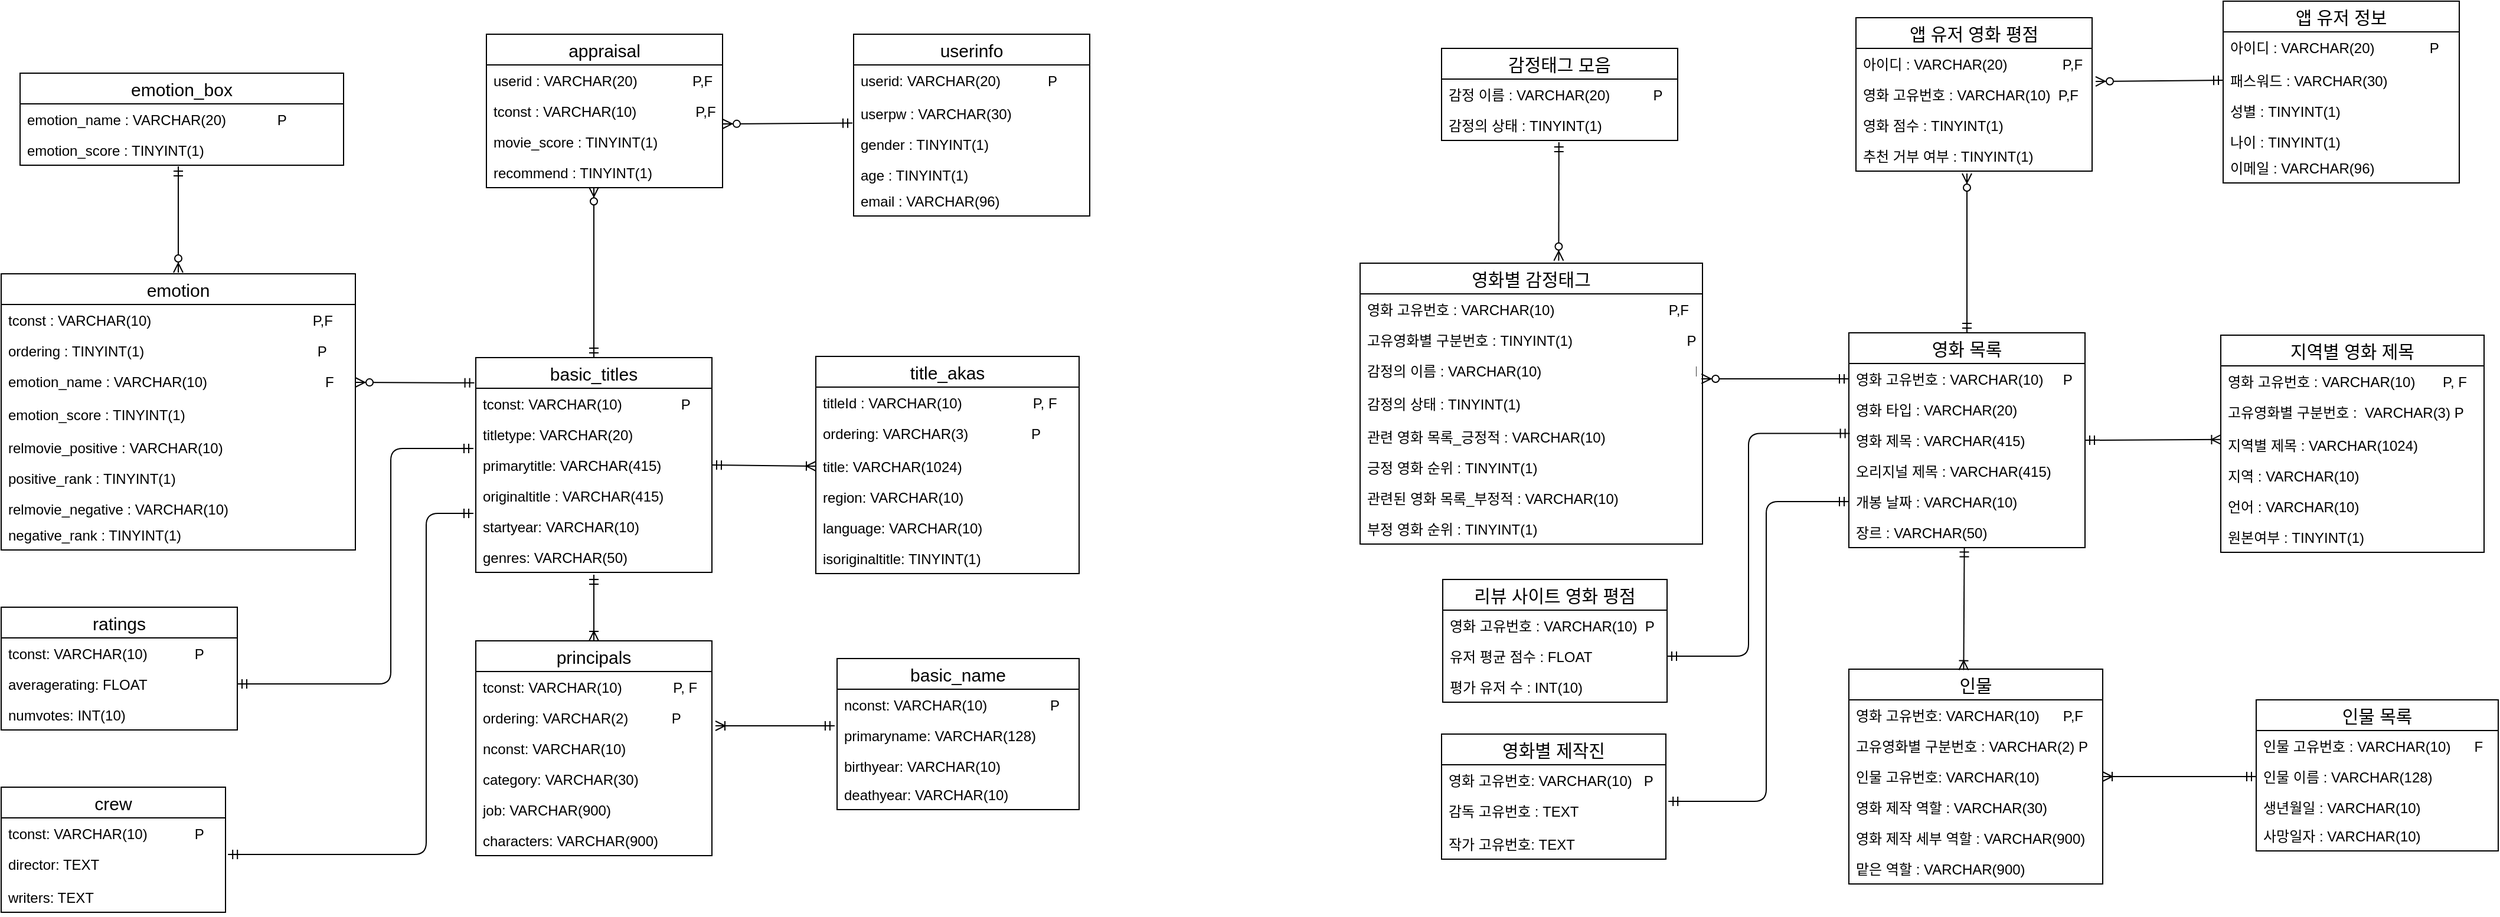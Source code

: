 <mxfile pages="1" version="11.2.8" type="device"><diagram id="sOajWOalofP42Rp4OUkH" name="페이지-1"><mxGraphModel dx="4347" dy="3090" grid="1" gridSize="10" guides="1" tooltips="1" connect="1" arrows="1" fold="1" page="1" pageScale="1" pageWidth="827" pageHeight="1169" background="#FFFFFF" math="0" shadow="0"><root><mxCell id="0"/><mxCell id="1" parent="0"/><mxCell id="unafN3oEs9riBc13xhDx-1" value="principals" style="swimlane;fontStyle=0;childLayout=stackLayout;horizontal=1;startSize=26;fillColor=none;horizontalStack=0;resizeParent=1;resizeParentMax=0;resizeLast=0;collapsible=1;marginBottom=0;fontSize=15;" parent="1" vertex="1"><mxGeometry x="-1328" y="-874" width="200" height="182" as="geometry"><mxRectangle x="-1328" y="-826" width="100" height="26" as="alternateBounds"/></mxGeometry></mxCell><mxCell id="unafN3oEs9riBc13xhDx-2" value="tconst: VARCHAR(10)             P, F&#10;" style="text;strokeColor=none;fillColor=none;align=left;verticalAlign=top;spacingLeft=4;spacingRight=4;overflow=hidden;rotatable=0;points=[[0,0.5],[1,0.5]];portConstraint=eastwest;" parent="unafN3oEs9riBc13xhDx-1" vertex="1"><mxGeometry y="26" width="200" height="26" as="geometry"/></mxCell><mxCell id="unafN3oEs9riBc13xhDx-65" value="ordering: VARCHAR(2)           P" style="text;strokeColor=none;fillColor=none;align=left;verticalAlign=top;spacingLeft=4;spacingRight=4;overflow=hidden;rotatable=0;points=[[0,0.5],[1,0.5]];portConstraint=eastwest;" parent="unafN3oEs9riBc13xhDx-1" vertex="1"><mxGeometry y="52" width="200" height="26" as="geometry"/></mxCell><mxCell id="unafN3oEs9riBc13xhDx-5" value="nconst: VARCHAR(10)           " style="text;strokeColor=none;fillColor=none;align=left;verticalAlign=top;spacingLeft=4;spacingRight=4;overflow=hidden;rotatable=0;points=[[0,0.5],[1,0.5]];portConstraint=eastwest;" parent="unafN3oEs9riBc13xhDx-1" vertex="1"><mxGeometry y="78" width="200" height="26" as="geometry"/></mxCell><mxCell id="LDyvSLcfqsrgPb8HqYmG-8" value="category: VARCHAR(30)" style="text;strokeColor=none;fillColor=none;align=left;verticalAlign=top;spacingLeft=4;spacingRight=4;overflow=hidden;rotatable=0;points=[[0,0.5],[1,0.5]];portConstraint=eastwest;" parent="unafN3oEs9riBc13xhDx-1" vertex="1"><mxGeometry y="104" width="200" height="26" as="geometry"/></mxCell><mxCell id="unafN3oEs9riBc13xhDx-12" value="job: VARCHAR(900)" style="text;strokeColor=none;fillColor=none;align=left;verticalAlign=top;spacingLeft=4;spacingRight=4;overflow=hidden;rotatable=0;points=[[0,0.5],[1,0.5]];portConstraint=eastwest;" parent="unafN3oEs9riBc13xhDx-1" vertex="1"><mxGeometry y="130" width="200" height="26" as="geometry"/></mxCell><mxCell id="unafN3oEs9riBc13xhDx-11" value="characters: VARCHAR(900)" style="text;strokeColor=none;fillColor=none;align=left;verticalAlign=top;spacingLeft=4;spacingRight=4;overflow=hidden;rotatable=0;points=[[0,0.5],[1,0.5]];portConstraint=eastwest;" parent="unafN3oEs9riBc13xhDx-1" vertex="1"><mxGeometry y="156" width="200" height="26" as="geometry"/></mxCell><mxCell id="unafN3oEs9riBc13xhDx-14" value="basic_titles" style="swimlane;fontStyle=0;childLayout=stackLayout;horizontal=1;startSize=26;fillColor=none;horizontalStack=0;resizeParent=1;resizeParentMax=0;resizeLast=0;collapsible=1;marginBottom=0;fontSize=15;" parent="1" vertex="1"><mxGeometry x="-1328" y="-1114" width="200" height="182" as="geometry"/></mxCell><mxCell id="unafN3oEs9riBc13xhDx-15" value="tconst: VARCHAR(10)               P" style="text;strokeColor=none;fillColor=none;align=left;verticalAlign=top;spacingLeft=4;spacingRight=4;overflow=hidden;rotatable=0;points=[[0,0.5],[1,0.5]];portConstraint=eastwest;" parent="unafN3oEs9riBc13xhDx-14" vertex="1"><mxGeometry y="26" width="200" height="26" as="geometry"/></mxCell><mxCell id="unafN3oEs9riBc13xhDx-16" value="titletype: VARCHAR(20)" style="text;strokeColor=none;fillColor=none;align=left;verticalAlign=top;spacingLeft=4;spacingRight=4;overflow=hidden;rotatable=0;points=[[0,0.5],[1,0.5]];portConstraint=eastwest;" parent="unafN3oEs9riBc13xhDx-14" vertex="1"><mxGeometry y="52" width="200" height="26" as="geometry"/></mxCell><mxCell id="unafN3oEs9riBc13xhDx-17" value="primarytitle: VARCHAR(415)&#10;" style="text;strokeColor=none;fillColor=none;align=left;verticalAlign=top;spacingLeft=4;spacingRight=4;overflow=hidden;rotatable=0;points=[[0,0.5],[1,0.5]];portConstraint=eastwest;" parent="unafN3oEs9riBc13xhDx-14" vertex="1"><mxGeometry y="78" width="200" height="26" as="geometry"/></mxCell><mxCell id="unafN3oEs9riBc13xhDx-18" value="originaltitle : VARCHAR(415)" style="text;strokeColor=none;fillColor=none;align=left;verticalAlign=top;spacingLeft=4;spacingRight=4;overflow=hidden;rotatable=0;points=[[0,0.5],[1,0.5]];portConstraint=eastwest;" parent="unafN3oEs9riBc13xhDx-14" vertex="1"><mxGeometry y="104" width="200" height="26" as="geometry"/></mxCell><mxCell id="R6sBIjJAqHgI2hsBgSnD-3" value="startyear: VARCHAR(10)" style="text;strokeColor=none;fillColor=none;align=left;verticalAlign=top;spacingLeft=4;spacingRight=4;overflow=hidden;rotatable=0;points=[[0,0.5],[1,0.5]];portConstraint=eastwest;" parent="unafN3oEs9riBc13xhDx-14" vertex="1"><mxGeometry y="130" width="200" height="26" as="geometry"/></mxCell><mxCell id="R6sBIjJAqHgI2hsBgSnD-2" value="genres: VARCHAR(50)" style="text;strokeColor=none;fillColor=none;align=left;verticalAlign=top;spacingLeft=4;spacingRight=4;overflow=hidden;rotatable=0;points=[[0,0.5],[1,0.5]];portConstraint=eastwest;" parent="unafN3oEs9riBc13xhDx-14" vertex="1"><mxGeometry y="156" width="200" height="26" as="geometry"/></mxCell><mxCell id="unafN3oEs9riBc13xhDx-21" value="basic_name" style="swimlane;fontStyle=0;childLayout=stackLayout;horizontal=1;startSize=26;fillColor=none;horizontalStack=0;resizeParent=1;resizeParentMax=0;resizeLast=0;collapsible=1;marginBottom=0;fontSize=15;" parent="1" vertex="1"><mxGeometry x="-1022" y="-859" width="205" height="128" as="geometry"/></mxCell><mxCell id="unafN3oEs9riBc13xhDx-22" value="nconst: VARCHAR(10)                P" style="text;strokeColor=none;fillColor=none;align=left;verticalAlign=top;spacingLeft=4;spacingRight=4;overflow=hidden;rotatable=0;points=[[0,0.5],[1,0.5]];portConstraint=eastwest;" parent="unafN3oEs9riBc13xhDx-21" vertex="1"><mxGeometry y="26" width="205" height="26" as="geometry"/></mxCell><mxCell id="unafN3oEs9riBc13xhDx-23" value="primaryname: VARCHAR(128)" style="text;strokeColor=none;fillColor=none;align=left;verticalAlign=top;spacingLeft=4;spacingRight=4;overflow=hidden;rotatable=0;points=[[0,0.5],[1,0.5]];portConstraint=eastwest;" parent="unafN3oEs9riBc13xhDx-21" vertex="1"><mxGeometry y="52" width="205" height="26" as="geometry"/></mxCell><mxCell id="unafN3oEs9riBc13xhDx-24" value="birthyear: VARCHAR(10)" style="text;strokeColor=none;fillColor=none;align=left;verticalAlign=top;spacingLeft=4;spacingRight=4;overflow=hidden;rotatable=0;points=[[0,0.5],[1,0.5]];portConstraint=eastwest;" parent="unafN3oEs9riBc13xhDx-21" vertex="1"><mxGeometry y="78" width="205" height="24" as="geometry"/></mxCell><mxCell id="unafN3oEs9riBc13xhDx-25" value="deathyear: VARCHAR(10)" style="text;strokeColor=none;fillColor=none;align=left;verticalAlign=top;spacingLeft=4;spacingRight=4;overflow=hidden;rotatable=0;points=[[0,0.5],[1,0.5]];portConstraint=eastwest;" parent="unafN3oEs9riBc13xhDx-21" vertex="1"><mxGeometry y="102" width="205" height="26" as="geometry"/></mxCell><mxCell id="unafN3oEs9riBc13xhDx-26" value="crew" style="swimlane;fontStyle=0;childLayout=stackLayout;horizontal=1;startSize=26;fillColor=none;horizontalStack=0;resizeParent=1;resizeParentMax=0;resizeLast=0;collapsible=1;marginBottom=0;fontSize=15;" parent="1" vertex="1"><mxGeometry x="-1730" y="-750" width="190" height="106" as="geometry"/></mxCell><mxCell id="unafN3oEs9riBc13xhDx-27" value="tconst: VARCHAR(10)            P" style="text;strokeColor=none;fillColor=none;align=left;verticalAlign=top;spacingLeft=4;spacingRight=4;overflow=hidden;rotatable=0;points=[[0,0.5],[1,0.5]];portConstraint=eastwest;" parent="unafN3oEs9riBc13xhDx-26" vertex="1"><mxGeometry y="26" width="190" height="26" as="geometry"/></mxCell><mxCell id="unafN3oEs9riBc13xhDx-28" value="director: TEXT" style="text;strokeColor=none;fillColor=none;align=left;verticalAlign=top;spacingLeft=4;spacingRight=4;overflow=hidden;rotatable=0;points=[[0,0.5],[1,0.5]];portConstraint=eastwest;" parent="unafN3oEs9riBc13xhDx-26" vertex="1"><mxGeometry y="52" width="190" height="28" as="geometry"/></mxCell><mxCell id="unafN3oEs9riBc13xhDx-29" value="writers: TEXT" style="text;strokeColor=none;fillColor=none;align=left;verticalAlign=top;spacingLeft=4;spacingRight=4;overflow=hidden;rotatable=0;points=[[0,0.5],[1,0.5]];portConstraint=eastwest;" parent="unafN3oEs9riBc13xhDx-26" vertex="1"><mxGeometry y="80" width="190" height="26" as="geometry"/></mxCell><mxCell id="unafN3oEs9riBc13xhDx-31" value="title_akas" style="swimlane;fontStyle=0;childLayout=stackLayout;horizontal=1;startSize=26;fillColor=none;horizontalStack=0;resizeParent=1;resizeParentMax=0;resizeLast=0;collapsible=1;marginBottom=0;fontSize=15;" parent="1" vertex="1"><mxGeometry x="-1040" y="-1115" width="223" height="184" as="geometry"/></mxCell><mxCell id="unafN3oEs9riBc13xhDx-32" value="titleId : VARCHAR(10)                  P, F" style="text;strokeColor=none;fillColor=none;align=left;verticalAlign=top;spacingLeft=4;spacingRight=4;overflow=hidden;rotatable=0;points=[[0,0.5],[1,0.5]];portConstraint=eastwest;" parent="unafN3oEs9riBc13xhDx-31" vertex="1"><mxGeometry y="26" width="223" height="26" as="geometry"/></mxCell><mxCell id="unafN3oEs9riBc13xhDx-33" value="ordering: VARCHAR(3)                P" style="text;strokeColor=none;fillColor=none;align=left;verticalAlign=top;spacingLeft=4;spacingRight=4;overflow=hidden;rotatable=0;points=[[0,0.5],[1,0.5]];portConstraint=eastwest;" parent="unafN3oEs9riBc13xhDx-31" vertex="1"><mxGeometry y="52" width="223" height="28" as="geometry"/></mxCell><mxCell id="unafN3oEs9riBc13xhDx-42" value="title: VARCHAR(1024)" style="text;strokeColor=none;fillColor=none;align=left;verticalAlign=top;spacingLeft=4;spacingRight=4;overflow=hidden;rotatable=0;points=[[0,0.5],[1,0.5]];portConstraint=eastwest;" parent="unafN3oEs9riBc13xhDx-31" vertex="1"><mxGeometry y="80" width="223" height="26" as="geometry"/></mxCell><mxCell id="unafN3oEs9riBc13xhDx-44" value="region: VARCHAR(10)" style="text;strokeColor=none;fillColor=none;align=left;verticalAlign=top;spacingLeft=4;spacingRight=4;overflow=hidden;rotatable=0;points=[[0,0.5],[1,0.5]];portConstraint=eastwest;" parent="unafN3oEs9riBc13xhDx-31" vertex="1"><mxGeometry y="106" width="223" height="26" as="geometry"/></mxCell><mxCell id="unafN3oEs9riBc13xhDx-41" value="language: VARCHAR(10)" style="text;strokeColor=none;fillColor=none;align=left;verticalAlign=top;spacingLeft=4;spacingRight=4;overflow=hidden;rotatable=0;points=[[0,0.5],[1,0.5]];portConstraint=eastwest;" parent="unafN3oEs9riBc13xhDx-31" vertex="1"><mxGeometry y="132" width="223" height="26" as="geometry"/></mxCell><mxCell id="unafN3oEs9riBc13xhDx-35" value="isoriginaltitle: TINYINT(1)" style="text;strokeColor=none;fillColor=none;align=left;verticalAlign=top;spacingLeft=4;spacingRight=4;overflow=hidden;rotatable=0;points=[[0,0.5],[1,0.5]];portConstraint=eastwest;" parent="unafN3oEs9riBc13xhDx-31" vertex="1"><mxGeometry y="158" width="223" height="26" as="geometry"/></mxCell><mxCell id="ZAa2g4NeFyFSx5lkICHH-17" value="" style="edgeStyle=elbowEdgeStyle;fontSize=12;html=1;endArrow=ERmandOne;startArrow=ERmandOne;exitX=1;exitY=0.5;exitDx=0;exitDy=0;entryX=-0.01;entryY=-0.038;entryDx=0;entryDy=0;entryPerimeter=0;" parent="1" source="unafN3oEs9riBc13xhDx-38" target="unafN3oEs9riBc13xhDx-17" edge="1"><mxGeometry width="100" height="100" relative="1" as="geometry"><mxPoint x="-1338" y="-705" as="sourcePoint"/><mxPoint x="-1331" y="-963" as="targetPoint"/><Array as="points"><mxPoint x="-1400" y="-920"/><mxPoint x="-1430" y="-880"/><mxPoint x="-1358" y="-804"/></Array></mxGeometry></mxCell><mxCell id="ZAa2g4NeFyFSx5lkICHH-18" value="" style="fontSize=12;html=1;endArrow=ERmandOne;startArrow=ERmandOne;exitX=1.011;exitY=0.179;exitDx=0;exitDy=0;exitPerimeter=0;edgeStyle=elbowEdgeStyle;entryX=-0.01;entryY=0.077;entryDx=0;entryDy=0;entryPerimeter=0;" parent="1" source="unafN3oEs9riBc13xhDx-28" target="R6sBIjJAqHgI2hsBgSnD-3" edge="1"><mxGeometry width="100" height="100" relative="1" as="geometry"><mxPoint x="-1397.5" y="-1090.5" as="sourcePoint"/><mxPoint x="-1350" y="-780" as="targetPoint"/><Array as="points"><mxPoint x="-1370" y="-860"/></Array></mxGeometry></mxCell><mxCell id="ZAa2g4NeFyFSx5lkICHH-30" value="" style="fontSize=12;html=1;endArrow=ERoneToMany;startArrow=ERmandOne;exitX=1;exitY=0.5;exitDx=0;exitDy=0;entryX=0;entryY=0.5;entryDx=0;entryDy=0;" parent="1" source="unafN3oEs9riBc13xhDx-17" target="unafN3oEs9riBc13xhDx-42" edge="1"><mxGeometry width="100" height="100" relative="1" as="geometry"><mxPoint x="-1118" y="-1034" as="sourcePoint"/><mxPoint x="-1078" y="-1024" as="targetPoint"/></mxGeometry></mxCell><mxCell id="M5zC4gWMA40c4Kz6L35v-1" value="userinfo" style="swimlane;fontStyle=0;childLayout=stackLayout;horizontal=1;startSize=26;fillColor=none;horizontalStack=0;resizeParent=1;resizeParentMax=0;resizeLast=0;collapsible=1;marginBottom=0;fontSize=15;" parent="1" vertex="1"><mxGeometry x="-1008" y="-1388" width="200" height="154" as="geometry"/></mxCell><mxCell id="M5zC4gWMA40c4Kz6L35v-2" value="userid: VARCHAR(20)            P" style="text;strokeColor=none;fillColor=none;align=left;verticalAlign=top;spacingLeft=4;spacingRight=4;overflow=hidden;rotatable=0;points=[[0,0.5],[1,0.5]];portConstraint=eastwest;" parent="M5zC4gWMA40c4Kz6L35v-1" vertex="1"><mxGeometry y="26" width="200" height="28" as="geometry"/></mxCell><mxCell id="M5zC4gWMA40c4Kz6L35v-4" value="userpw : VARCHAR(30)" style="text;strokeColor=none;fillColor=none;align=left;verticalAlign=top;spacingLeft=4;spacingRight=4;overflow=hidden;rotatable=0;points=[[0,0.5],[1,0.5]];portConstraint=eastwest;" parent="M5zC4gWMA40c4Kz6L35v-1" vertex="1"><mxGeometry y="54" width="200" height="26" as="geometry"/></mxCell><mxCell id="M5zC4gWMA40c4Kz6L35v-5" value="gender : TINYINT(1)" style="text;strokeColor=none;fillColor=none;align=left;verticalAlign=top;spacingLeft=4;spacingRight=4;overflow=hidden;rotatable=0;points=[[0,0.5],[1,0.5]];portConstraint=eastwest;" parent="M5zC4gWMA40c4Kz6L35v-1" vertex="1"><mxGeometry y="80" width="200" height="26" as="geometry"/></mxCell><mxCell id="M5zC4gWMA40c4Kz6L35v-6" value="age : TINYINT(1)" style="text;strokeColor=none;fillColor=none;align=left;verticalAlign=top;spacingLeft=4;spacingRight=4;overflow=hidden;rotatable=0;points=[[0,0.5],[1,0.5]];portConstraint=eastwest;" parent="M5zC4gWMA40c4Kz6L35v-1" vertex="1"><mxGeometry y="106" width="200" height="22" as="geometry"/></mxCell><mxCell id="M5zC4gWMA40c4Kz6L35v-8" value="email : VARCHAR(96)" style="text;strokeColor=none;fillColor=none;align=left;verticalAlign=top;spacingLeft=4;spacingRight=4;overflow=hidden;rotatable=0;points=[[0,0.5],[1,0.5]];portConstraint=eastwest;" parent="M5zC4gWMA40c4Kz6L35v-1" vertex="1"><mxGeometry y="128" width="200" height="26" as="geometry"/></mxCell><mxCell id="FmkLaqFrpHf8xXZrrPu1-1" value="appraisal" style="swimlane;fontStyle=0;childLayout=stackLayout;horizontal=1;startSize=26;fillColor=none;horizontalStack=0;resizeParent=1;resizeParentMax=0;resizeLast=0;collapsible=1;marginBottom=0;fontSize=15;" parent="1" vertex="1"><mxGeometry x="-1319" y="-1388" width="200" height="130" as="geometry"/></mxCell><mxCell id="FmkLaqFrpHf8xXZrrPu1-2" value="userid : VARCHAR(20)              P,F" style="text;strokeColor=none;fillColor=none;align=left;verticalAlign=top;spacingLeft=4;spacingRight=4;overflow=hidden;rotatable=0;points=[[0,0.5],[1,0.5]];portConstraint=eastwest;" parent="FmkLaqFrpHf8xXZrrPu1-1" vertex="1"><mxGeometry y="26" width="200" height="26" as="geometry"/></mxCell><mxCell id="FmkLaqFrpHf8xXZrrPu1-3" value="tconst : VARCHAR(10)               P,F" style="text;strokeColor=none;fillColor=none;align=left;verticalAlign=top;spacingLeft=4;spacingRight=4;overflow=hidden;rotatable=0;points=[[0,0.5],[1,0.5]];portConstraint=eastwest;" parent="FmkLaqFrpHf8xXZrrPu1-1" vertex="1"><mxGeometry y="52" width="200" height="26" as="geometry"/></mxCell><mxCell id="FmkLaqFrpHf8xXZrrPu1-8" value="movie_score : TINYINT(1)" style="text;strokeColor=none;fillColor=none;align=left;verticalAlign=top;spacingLeft=4;spacingRight=4;overflow=hidden;rotatable=0;points=[[0,0.5],[1,0.5]];portConstraint=eastwest;" parent="FmkLaqFrpHf8xXZrrPu1-1" vertex="1"><mxGeometry y="78" width="200" height="26" as="geometry"/></mxCell><mxCell id="eRnWLPPPc3MpcSyawY_X-75" value="recommend : TINYINT(1)" style="text;strokeColor=none;fillColor=none;align=left;verticalAlign=top;spacingLeft=4;spacingRight=4;overflow=hidden;rotatable=0;points=[[0,0.5],[1,0.5]];portConstraint=eastwest;" parent="FmkLaqFrpHf8xXZrrPu1-1" vertex="1"><mxGeometry y="104" width="200" height="26" as="geometry"/></mxCell><mxCell id="FmkLaqFrpHf8xXZrrPu1-27" value="인물" style="swimlane;fontStyle=0;childLayout=stackLayout;horizontal=1;startSize=26;fillColor=none;horizontalStack=0;resizeParent=1;resizeParentMax=0;resizeLast=0;collapsible=1;marginBottom=0;fontSize=15;" parent="1" vertex="1"><mxGeometry x="-165" y="-850" width="215" height="182" as="geometry"><mxRectangle x="-1328" y="-826" width="100" height="26" as="alternateBounds"/></mxGeometry></mxCell><mxCell id="FmkLaqFrpHf8xXZrrPu1-28" value="영화 고유번호: VARCHAR(10)      P,F&#10;" style="text;strokeColor=none;fillColor=none;align=left;verticalAlign=top;spacingLeft=4;spacingRight=4;overflow=hidden;rotatable=0;points=[[0,0.5],[1,0.5]];portConstraint=eastwest;" parent="FmkLaqFrpHf8xXZrrPu1-27" vertex="1"><mxGeometry y="26" width="215" height="26" as="geometry"/></mxCell><mxCell id="FmkLaqFrpHf8xXZrrPu1-29" value="고유영화별 구분번호 : VARCHAR(2) P" style="text;strokeColor=none;fillColor=none;align=left;verticalAlign=top;spacingLeft=4;spacingRight=4;overflow=hidden;rotatable=0;points=[[0,0.5],[1,0.5]];portConstraint=eastwest;" parent="FmkLaqFrpHf8xXZrrPu1-27" vertex="1"><mxGeometry y="52" width="215" height="26" as="geometry"/></mxCell><mxCell id="FmkLaqFrpHf8xXZrrPu1-30" value="인물 고유번호: VARCHAR(10)           " style="text;strokeColor=none;fillColor=none;align=left;verticalAlign=top;spacingLeft=4;spacingRight=4;overflow=hidden;rotatable=0;points=[[0,0.5],[1,0.5]];portConstraint=eastwest;" parent="FmkLaqFrpHf8xXZrrPu1-27" vertex="1"><mxGeometry y="78" width="215" height="26" as="geometry"/></mxCell><mxCell id="FmkLaqFrpHf8xXZrrPu1-31" value="영화 제작 역할 : VARCHAR(30)" style="text;strokeColor=none;fillColor=none;align=left;verticalAlign=top;spacingLeft=4;spacingRight=4;overflow=hidden;rotatable=0;points=[[0,0.5],[1,0.5]];portConstraint=eastwest;" parent="FmkLaqFrpHf8xXZrrPu1-27" vertex="1"><mxGeometry y="104" width="215" height="26" as="geometry"/></mxCell><mxCell id="FmkLaqFrpHf8xXZrrPu1-32" value="영화 제작 세부 역할 : VARCHAR(900)" style="text;strokeColor=none;fillColor=none;align=left;verticalAlign=top;spacingLeft=4;spacingRight=4;overflow=hidden;rotatable=0;points=[[0,0.5],[1,0.5]];portConstraint=eastwest;" parent="FmkLaqFrpHf8xXZrrPu1-27" vertex="1"><mxGeometry y="130" width="215" height="26" as="geometry"/></mxCell><mxCell id="FmkLaqFrpHf8xXZrrPu1-33" value="맡은 역할 : VARCHAR(900)" style="text;strokeColor=none;fillColor=none;align=left;verticalAlign=top;spacingLeft=4;spacingRight=4;overflow=hidden;rotatable=0;points=[[0,0.5],[1,0.5]];portConstraint=eastwest;" parent="FmkLaqFrpHf8xXZrrPu1-27" vertex="1"><mxGeometry y="156" width="215" height="26" as="geometry"/></mxCell><mxCell id="FmkLaqFrpHf8xXZrrPu1-34" value="영화 목록" style="swimlane;fontStyle=0;childLayout=stackLayout;horizontal=1;startSize=26;fillColor=none;horizontalStack=0;resizeParent=1;resizeParentMax=0;resizeLast=0;collapsible=1;marginBottom=0;fontSize=15;" parent="1" vertex="1"><mxGeometry x="-165" y="-1135" width="200" height="182" as="geometry"/></mxCell><mxCell id="FmkLaqFrpHf8xXZrrPu1-35" value="영화 고유번호 : VARCHAR(10)     P" style="text;strokeColor=none;fillColor=none;align=left;verticalAlign=top;spacingLeft=4;spacingRight=4;overflow=hidden;rotatable=0;points=[[0,0.5],[1,0.5]];portConstraint=eastwest;" parent="FmkLaqFrpHf8xXZrrPu1-34" vertex="1"><mxGeometry y="26" width="200" height="26" as="geometry"/></mxCell><mxCell id="FmkLaqFrpHf8xXZrrPu1-36" value="영화 타입 : VARCHAR(20)" style="text;strokeColor=none;fillColor=none;align=left;verticalAlign=top;spacingLeft=4;spacingRight=4;overflow=hidden;rotatable=0;points=[[0,0.5],[1,0.5]];portConstraint=eastwest;" parent="FmkLaqFrpHf8xXZrrPu1-34" vertex="1"><mxGeometry y="52" width="200" height="26" as="geometry"/></mxCell><mxCell id="FmkLaqFrpHf8xXZrrPu1-37" value="영화 제목 : VARCHAR(415)" style="text;strokeColor=none;fillColor=none;align=left;verticalAlign=top;spacingLeft=4;spacingRight=4;overflow=hidden;rotatable=0;points=[[0,0.5],[1,0.5]];portConstraint=eastwest;" parent="FmkLaqFrpHf8xXZrrPu1-34" vertex="1"><mxGeometry y="78" width="200" height="26" as="geometry"/></mxCell><mxCell id="FmkLaqFrpHf8xXZrrPu1-38" value="오리지널 제목 : VARCHAR(415)" style="text;strokeColor=none;fillColor=none;align=left;verticalAlign=top;spacingLeft=4;spacingRight=4;overflow=hidden;rotatable=0;points=[[0,0.5],[1,0.5]];portConstraint=eastwest;" parent="FmkLaqFrpHf8xXZrrPu1-34" vertex="1"><mxGeometry y="104" width="200" height="26" as="geometry"/></mxCell><mxCell id="FmkLaqFrpHf8xXZrrPu1-39" value="개봉 날짜 : VARCHAR(10)" style="text;strokeColor=none;fillColor=none;align=left;verticalAlign=top;spacingLeft=4;spacingRight=4;overflow=hidden;rotatable=0;points=[[0,0.5],[1,0.5]];portConstraint=eastwest;" parent="FmkLaqFrpHf8xXZrrPu1-34" vertex="1"><mxGeometry y="130" width="200" height="26" as="geometry"/></mxCell><mxCell id="FmkLaqFrpHf8xXZrrPu1-40" value="장르 : VARCHAR(50)" style="text;strokeColor=none;fillColor=none;align=left;verticalAlign=top;spacingLeft=4;spacingRight=4;overflow=hidden;rotatable=0;points=[[0,0.5],[1,0.5]];portConstraint=eastwest;" parent="FmkLaqFrpHf8xXZrrPu1-34" vertex="1"><mxGeometry y="156" width="200" height="26" as="geometry"/></mxCell><mxCell id="FmkLaqFrpHf8xXZrrPu1-41" value="인물 목록" style="swimlane;fontStyle=0;childLayout=stackLayout;horizontal=1;startSize=26;fillColor=none;horizontalStack=0;resizeParent=1;resizeParentMax=0;resizeLast=0;collapsible=1;marginBottom=0;fontSize=15;" parent="1" vertex="1"><mxGeometry x="180" y="-824" width="205" height="128" as="geometry"/></mxCell><mxCell id="FmkLaqFrpHf8xXZrrPu1-42" value="인물 고유번호 : VARCHAR(10)      F" style="text;strokeColor=none;fillColor=none;align=left;verticalAlign=top;spacingLeft=4;spacingRight=4;overflow=hidden;rotatable=0;points=[[0,0.5],[1,0.5]];portConstraint=eastwest;" parent="FmkLaqFrpHf8xXZrrPu1-41" vertex="1"><mxGeometry y="26" width="205" height="26" as="geometry"/></mxCell><mxCell id="FmkLaqFrpHf8xXZrrPu1-43" value="인물 이름 : VARCHAR(128)" style="text;strokeColor=none;fillColor=none;align=left;verticalAlign=top;spacingLeft=4;spacingRight=4;overflow=hidden;rotatable=0;points=[[0,0.5],[1,0.5]];portConstraint=eastwest;" parent="FmkLaqFrpHf8xXZrrPu1-41" vertex="1"><mxGeometry y="52" width="205" height="26" as="geometry"/></mxCell><mxCell id="FmkLaqFrpHf8xXZrrPu1-44" value="생년월일 : VARCHAR(10)" style="text;strokeColor=none;fillColor=none;align=left;verticalAlign=top;spacingLeft=4;spacingRight=4;overflow=hidden;rotatable=0;points=[[0,0.5],[1,0.5]];portConstraint=eastwest;" parent="FmkLaqFrpHf8xXZrrPu1-41" vertex="1"><mxGeometry y="78" width="205" height="24" as="geometry"/></mxCell><mxCell id="FmkLaqFrpHf8xXZrrPu1-45" value="사망일자 : VARCHAR(10)" style="text;strokeColor=none;fillColor=none;align=left;verticalAlign=top;spacingLeft=4;spacingRight=4;overflow=hidden;rotatable=0;points=[[0,0.5],[1,0.5]];portConstraint=eastwest;" parent="FmkLaqFrpHf8xXZrrPu1-41" vertex="1"><mxGeometry y="102" width="205" height="26" as="geometry"/></mxCell><mxCell id="FmkLaqFrpHf8xXZrrPu1-46" value="영화별 제작진" style="swimlane;fontStyle=0;childLayout=stackLayout;horizontal=1;startSize=26;fillColor=none;horizontalStack=0;resizeParent=1;resizeParentMax=0;resizeLast=0;collapsible=1;marginBottom=0;fontSize=15;" parent="1" vertex="1"><mxGeometry x="-510" y="-795" width="190" height="106" as="geometry"/></mxCell><mxCell id="FmkLaqFrpHf8xXZrrPu1-47" value="영화 고유번호: VARCHAR(10)   P" style="text;strokeColor=none;fillColor=none;align=left;verticalAlign=top;spacingLeft=4;spacingRight=4;overflow=hidden;rotatable=0;points=[[0,0.5],[1,0.5]];portConstraint=eastwest;" parent="FmkLaqFrpHf8xXZrrPu1-46" vertex="1"><mxGeometry y="26" width="190" height="26" as="geometry"/></mxCell><mxCell id="FmkLaqFrpHf8xXZrrPu1-48" value="감독 고유번호 : TEXT" style="text;strokeColor=none;fillColor=none;align=left;verticalAlign=top;spacingLeft=4;spacingRight=4;overflow=hidden;rotatable=0;points=[[0,0.5],[1,0.5]];portConstraint=eastwest;" parent="FmkLaqFrpHf8xXZrrPu1-46" vertex="1"><mxGeometry y="52" width="190" height="28" as="geometry"/></mxCell><mxCell id="FmkLaqFrpHf8xXZrrPu1-49" value="작가 고유번호: TEXT" style="text;strokeColor=none;fillColor=none;align=left;verticalAlign=top;spacingLeft=4;spacingRight=4;overflow=hidden;rotatable=0;points=[[0,0.5],[1,0.5]];portConstraint=eastwest;" parent="FmkLaqFrpHf8xXZrrPu1-46" vertex="1"><mxGeometry y="80" width="190" height="26" as="geometry"/></mxCell><mxCell id="FmkLaqFrpHf8xXZrrPu1-50" value="지역별 영화 제목" style="swimlane;fontStyle=0;childLayout=stackLayout;horizontal=1;startSize=26;fillColor=none;horizontalStack=0;resizeParent=1;resizeParentMax=0;resizeLast=0;collapsible=1;marginBottom=0;fontSize=15;" parent="1" vertex="1"><mxGeometry x="150" y="-1133" width="223" height="184" as="geometry"/></mxCell><mxCell id="FmkLaqFrpHf8xXZrrPu1-51" value="영화 고유번호 : VARCHAR(10)       P, F" style="text;strokeColor=none;fillColor=none;align=left;verticalAlign=top;spacingLeft=4;spacingRight=4;overflow=hidden;rotatable=0;points=[[0,0.5],[1,0.5]];portConstraint=eastwest;" parent="FmkLaqFrpHf8xXZrrPu1-50" vertex="1"><mxGeometry y="26" width="223" height="26" as="geometry"/></mxCell><mxCell id="FmkLaqFrpHf8xXZrrPu1-52" value="고유영화별 구분번호 :  VARCHAR(3) P" style="text;strokeColor=none;fillColor=none;align=left;verticalAlign=top;spacingLeft=4;spacingRight=4;overflow=hidden;rotatable=0;points=[[0,0.5],[1,0.5]];portConstraint=eastwest;" parent="FmkLaqFrpHf8xXZrrPu1-50" vertex="1"><mxGeometry y="52" width="223" height="28" as="geometry"/></mxCell><mxCell id="FmkLaqFrpHf8xXZrrPu1-53" value="지역별 제목 : VARCHAR(1024)" style="text;strokeColor=none;fillColor=none;align=left;verticalAlign=top;spacingLeft=4;spacingRight=4;overflow=hidden;rotatable=0;points=[[0,0.5],[1,0.5]];portConstraint=eastwest;" parent="FmkLaqFrpHf8xXZrrPu1-50" vertex="1"><mxGeometry y="80" width="223" height="26" as="geometry"/></mxCell><mxCell id="FmkLaqFrpHf8xXZrrPu1-54" value="지역 : VARCHAR(10)" style="text;strokeColor=none;fillColor=none;align=left;verticalAlign=top;spacingLeft=4;spacingRight=4;overflow=hidden;rotatable=0;points=[[0,0.5],[1,0.5]];portConstraint=eastwest;" parent="FmkLaqFrpHf8xXZrrPu1-50" vertex="1"><mxGeometry y="106" width="223" height="26" as="geometry"/></mxCell><mxCell id="FmkLaqFrpHf8xXZrrPu1-55" value="언어 : VARCHAR(10)" style="text;strokeColor=none;fillColor=none;align=left;verticalAlign=top;spacingLeft=4;spacingRight=4;overflow=hidden;rotatable=0;points=[[0,0.5],[1,0.5]];portConstraint=eastwest;" parent="FmkLaqFrpHf8xXZrrPu1-50" vertex="1"><mxGeometry y="132" width="223" height="26" as="geometry"/></mxCell><mxCell id="FmkLaqFrpHf8xXZrrPu1-58" value="원본여부 : TINYINT(1)" style="text;strokeColor=none;fillColor=none;align=left;verticalAlign=top;spacingLeft=4;spacingRight=4;overflow=hidden;rotatable=0;points=[[0,0.5],[1,0.5]];portConstraint=eastwest;" parent="FmkLaqFrpHf8xXZrrPu1-50" vertex="1"><mxGeometry y="158" width="223" height="26" as="geometry"/></mxCell><mxCell id="FmkLaqFrpHf8xXZrrPu1-59" value="리뷰 사이트 영화 평점" style="swimlane;fontStyle=0;childLayout=stackLayout;horizontal=1;startSize=26;fillColor=none;horizontalStack=0;resizeParent=1;resizeParentMax=0;resizeLast=0;collapsible=1;marginBottom=0;fontSize=15;" parent="1" vertex="1"><mxGeometry x="-509" y="-926" width="190" height="104" as="geometry"/></mxCell><mxCell id="FmkLaqFrpHf8xXZrrPu1-60" value="영화 고유번호 : VARCHAR(10)  P" style="text;strokeColor=none;fillColor=none;align=left;verticalAlign=top;spacingLeft=4;spacingRight=4;overflow=hidden;rotatable=0;points=[[0,0.5],[1,0.5]];portConstraint=eastwest;" parent="FmkLaqFrpHf8xXZrrPu1-59" vertex="1"><mxGeometry y="26" width="190" height="26" as="geometry"/></mxCell><mxCell id="FmkLaqFrpHf8xXZrrPu1-61" value="유저 평균 점수 : FLOAT" style="text;strokeColor=none;fillColor=none;align=left;verticalAlign=top;spacingLeft=4;spacingRight=4;overflow=hidden;rotatable=0;points=[[0,0.5],[1,0.5]];portConstraint=eastwest;" parent="FmkLaqFrpHf8xXZrrPu1-59" vertex="1"><mxGeometry y="52" width="190" height="26" as="geometry"/></mxCell><mxCell id="FmkLaqFrpHf8xXZrrPu1-62" value="평가 유저 수 : INT(10)" style="text;strokeColor=none;fillColor=none;align=left;verticalAlign=top;spacingLeft=4;spacingRight=4;overflow=hidden;rotatable=0;points=[[0,0.5],[1,0.5]];portConstraint=eastwest;" parent="FmkLaqFrpHf8xXZrrPu1-59" vertex="1"><mxGeometry y="78" width="190" height="26" as="geometry"/></mxCell><mxCell id="FmkLaqFrpHf8xXZrrPu1-63" value="영화별 감정태그" style="swimlane;fontStyle=0;childLayout=stackLayout;horizontal=1;startSize=26;fillColor=none;horizontalStack=0;resizeParent=1;resizeParentMax=0;resizeLast=0;collapsible=1;marginBottom=0;fontSize=15;" parent="1" vertex="1"><mxGeometry x="-579" y="-1194" width="290" height="238" as="geometry"/></mxCell><mxCell id="FmkLaqFrpHf8xXZrrPu1-64" value="영화 고유번호 : VARCHAR(10)                             P,F" style="text;strokeColor=none;fillColor=none;align=left;verticalAlign=top;spacingLeft=4;spacingRight=4;overflow=hidden;rotatable=0;points=[[0,0.5],[1,0.5]];portConstraint=eastwest;" parent="FmkLaqFrpHf8xXZrrPu1-63" vertex="1"><mxGeometry y="26" width="290" height="26" as="geometry"/></mxCell><mxCell id="eRnWLPPPc3MpcSyawY_X-22" value="고유영화별 구분번호 : TINYINT(1)                             P" style="text;strokeColor=none;fillColor=none;align=left;verticalAlign=top;spacingLeft=4;spacingRight=4;overflow=hidden;rotatable=0;points=[[0,0.5],[1,0.5]];portConstraint=eastwest;" parent="FmkLaqFrpHf8xXZrrPu1-63" vertex="1"><mxGeometry y="52" width="290" height="26" as="geometry"/></mxCell><mxCell id="FmkLaqFrpHf8xXZrrPu1-67" value="감정의 이름 : VARCHAR(10)                                       F" style="text;strokeColor=none;fillColor=none;align=left;verticalAlign=top;spacingLeft=4;spacingRight=4;overflow=hidden;rotatable=0;points=[[0,0.5],[1,0.5]];portConstraint=eastwest;" parent="FmkLaqFrpHf8xXZrrPu1-63" vertex="1"><mxGeometry y="78" width="290" height="28" as="geometry"/></mxCell><mxCell id="eRnWLPPPc3MpcSyawY_X-23" value="감정의 상태 : TINYINT(1) " style="text;strokeColor=none;fillColor=none;align=left;verticalAlign=top;spacingLeft=4;spacingRight=4;overflow=hidden;rotatable=0;points=[[0,0.5],[1,0.5]];portConstraint=eastwest;" parent="FmkLaqFrpHf8xXZrrPu1-63" vertex="1"><mxGeometry y="106" width="290" height="28" as="geometry"/></mxCell><mxCell id="eRnWLPPPc3MpcSyawY_X-21" value="관련 영화 목록_긍정적 : VARCHAR(10)" style="text;strokeColor=none;fillColor=none;align=left;verticalAlign=top;spacingLeft=4;spacingRight=4;overflow=hidden;rotatable=0;points=[[0,0.5],[1,0.5]];portConstraint=eastwest;" parent="FmkLaqFrpHf8xXZrrPu1-63" vertex="1"><mxGeometry y="134" width="290" height="26" as="geometry"/></mxCell><mxCell id="K9TvKe0-owbam0Df2WyF-1" value="긍정 영화 순위 : TINYINT(1)" style="text;strokeColor=none;fillColor=none;align=left;verticalAlign=top;spacingLeft=4;spacingRight=4;overflow=hidden;rotatable=0;points=[[0,0.5],[1,0.5]];portConstraint=eastwest;" parent="FmkLaqFrpHf8xXZrrPu1-63" vertex="1"><mxGeometry y="160" width="290" height="26" as="geometry"/></mxCell><mxCell id="FmkLaqFrpHf8xXZrrPu1-68" value="관련된 영화 목록_부정적 : VARCHAR(10)" style="text;strokeColor=none;fillColor=none;align=left;verticalAlign=top;spacingLeft=4;spacingRight=4;overflow=hidden;rotatable=0;points=[[0,0.5],[1,0.5]];portConstraint=eastwest;" parent="FmkLaqFrpHf8xXZrrPu1-63" vertex="1"><mxGeometry y="186" width="290" height="26" as="geometry"/></mxCell><mxCell id="K9TvKe0-owbam0Df2WyF-2" value="부정 영화 순위 : TINYINT(1)" style="text;strokeColor=none;fillColor=none;align=left;verticalAlign=top;spacingLeft=4;spacingRight=4;overflow=hidden;rotatable=0;points=[[0,0.5],[1,0.5]];portConstraint=eastwest;" parent="FmkLaqFrpHf8xXZrrPu1-63" vertex="1"><mxGeometry y="212" width="290" height="26" as="geometry"/></mxCell><mxCell id="FmkLaqFrpHf8xXZrrPu1-69" value="" style="edgeStyle=elbowEdgeStyle;fontSize=12;html=1;endArrow=ERmandOne;startArrow=ERmandOne;exitX=1;exitY=0.5;exitDx=0;exitDy=0;entryX=0.004;entryY=0.28;entryDx=0;entryDy=0;entryPerimeter=0;" parent="1" source="FmkLaqFrpHf8xXZrrPu1-61" target="FmkLaqFrpHf8xXZrrPu1-37" edge="1"><mxGeometry width="100" height="100" relative="1" as="geometry"><mxPoint x="-175" y="-726" as="sourcePoint"/><mxPoint x="-169" y="-1050" as="targetPoint"/><Array as="points"><mxPoint x="-250" y="-1020"/></Array></mxGeometry></mxCell><mxCell id="FmkLaqFrpHf8xXZrrPu1-70" value="" style="fontSize=12;html=1;endArrow=ERmandOne;startArrow=ERmandOne;exitX=1.011;exitY=0.179;exitDx=0;exitDy=0;entryX=0;entryY=0.5;entryDx=0;entryDy=0;exitPerimeter=0;edgeStyle=elbowEdgeStyle;" parent="1" source="FmkLaqFrpHf8xXZrrPu1-48" target="FmkLaqFrpHf8xXZrrPu1-39" edge="1"><mxGeometry width="100" height="100" relative="1" as="geometry"><mxPoint x="-234.5" y="-1111.5" as="sourcePoint"/><mxPoint x="-157" y="-1076" as="targetPoint"/><Array as="points"><mxPoint x="-235" y="-945"/></Array></mxGeometry></mxCell><mxCell id="FmkLaqFrpHf8xXZrrPu1-72" value="" style="fontSize=12;html=1;endArrow=ERoneToMany;startArrow=ERmandOne;exitX=1;exitY=0.5;exitDx=0;exitDy=0;entryX=0.001;entryY=0.324;entryDx=0;entryDy=0;entryPerimeter=0;" parent="1" source="FmkLaqFrpHf8xXZrrPu1-37" target="FmkLaqFrpHf8xXZrrPu1-53" edge="1"><mxGeometry width="100" height="100" relative="1" as="geometry"><mxPoint x="45" y="-1055" as="sourcePoint"/><mxPoint x="146" y="-1044" as="targetPoint"/></mxGeometry></mxCell><mxCell id="FmkLaqFrpHf8xXZrrPu1-75" value="앱 유저 정보" style="swimlane;fontStyle=0;childLayout=stackLayout;horizontal=1;startSize=26;fillColor=none;horizontalStack=0;resizeParent=1;resizeParentMax=0;resizeLast=0;collapsible=1;marginBottom=0;fontSize=15;" parent="1" vertex="1"><mxGeometry x="152" y="-1416" width="200" height="154" as="geometry"/></mxCell><mxCell id="FmkLaqFrpHf8xXZrrPu1-76" value="아이디 : VARCHAR(20)              P" style="text;strokeColor=none;fillColor=none;align=left;verticalAlign=top;spacingLeft=4;spacingRight=4;overflow=hidden;rotatable=0;points=[[0,0.5],[1,0.5]];portConstraint=eastwest;" parent="FmkLaqFrpHf8xXZrrPu1-75" vertex="1"><mxGeometry y="26" width="200" height="28" as="geometry"/></mxCell><mxCell id="FmkLaqFrpHf8xXZrrPu1-77" value="패스워드 : VARCHAR(30)" style="text;strokeColor=none;fillColor=none;align=left;verticalAlign=top;spacingLeft=4;spacingRight=4;overflow=hidden;rotatable=0;points=[[0,0.5],[1,0.5]];portConstraint=eastwest;" parent="FmkLaqFrpHf8xXZrrPu1-75" vertex="1"><mxGeometry y="54" width="200" height="26" as="geometry"/></mxCell><mxCell id="FmkLaqFrpHf8xXZrrPu1-78" value="성별 : TINYINT(1)" style="text;strokeColor=none;fillColor=none;align=left;verticalAlign=top;spacingLeft=4;spacingRight=4;overflow=hidden;rotatable=0;points=[[0,0.5],[1,0.5]];portConstraint=eastwest;" parent="FmkLaqFrpHf8xXZrrPu1-75" vertex="1"><mxGeometry y="80" width="200" height="26" as="geometry"/></mxCell><mxCell id="FmkLaqFrpHf8xXZrrPu1-79" value="나이 : TINYINT(1)" style="text;strokeColor=none;fillColor=none;align=left;verticalAlign=top;spacingLeft=4;spacingRight=4;overflow=hidden;rotatable=0;points=[[0,0.5],[1,0.5]];portConstraint=eastwest;" parent="FmkLaqFrpHf8xXZrrPu1-75" vertex="1"><mxGeometry y="106" width="200" height="22" as="geometry"/></mxCell><mxCell id="FmkLaqFrpHf8xXZrrPu1-80" value="이메일 : VARCHAR(96)" style="text;strokeColor=none;fillColor=none;align=left;verticalAlign=top;spacingLeft=4;spacingRight=4;overflow=hidden;rotatable=0;points=[[0,0.5],[1,0.5]];portConstraint=eastwest;" parent="FmkLaqFrpHf8xXZrrPu1-75" vertex="1"><mxGeometry y="128" width="200" height="26" as="geometry"/></mxCell><mxCell id="FmkLaqFrpHf8xXZrrPu1-81" value="앱 유저 영화 평점" style="swimlane;fontStyle=0;childLayout=stackLayout;horizontal=1;startSize=26;fillColor=none;horizontalStack=0;resizeParent=1;resizeParentMax=0;resizeLast=0;collapsible=1;marginBottom=0;fontSize=15;" parent="1" vertex="1"><mxGeometry x="-159" y="-1402" width="200" height="130" as="geometry"/></mxCell><mxCell id="FmkLaqFrpHf8xXZrrPu1-82" value="아이디 : VARCHAR(20)              P,F" style="text;strokeColor=none;fillColor=none;align=left;verticalAlign=top;spacingLeft=4;spacingRight=4;overflow=hidden;rotatable=0;points=[[0,0.5],[1,0.5]];portConstraint=eastwest;" parent="FmkLaqFrpHf8xXZrrPu1-81" vertex="1"><mxGeometry y="26" width="200" height="26" as="geometry"/></mxCell><mxCell id="FmkLaqFrpHf8xXZrrPu1-83" value="영화 고유번호 : VARCHAR(10)  P,F" style="text;strokeColor=none;fillColor=none;align=left;verticalAlign=top;spacingLeft=4;spacingRight=4;overflow=hidden;rotatable=0;points=[[0,0.5],[1,0.5]];portConstraint=eastwest;" parent="FmkLaqFrpHf8xXZrrPu1-81" vertex="1"><mxGeometry y="52" width="200" height="26" as="geometry"/></mxCell><mxCell id="FmkLaqFrpHf8xXZrrPu1-88" value="영화 점수 : TINYINT(1)" style="text;strokeColor=none;fillColor=none;align=left;verticalAlign=top;spacingLeft=4;spacingRight=4;overflow=hidden;rotatable=0;points=[[0,0.5],[1,0.5]];portConstraint=eastwest;" parent="FmkLaqFrpHf8xXZrrPu1-81" vertex="1"><mxGeometry y="78" width="200" height="26" as="geometry"/></mxCell><mxCell id="eRnWLPPPc3MpcSyawY_X-76" value="추천 거부 여부 : TINYINT(1)" style="text;strokeColor=none;fillColor=none;align=left;verticalAlign=top;spacingLeft=4;spacingRight=4;overflow=hidden;rotatable=0;points=[[0,0.5],[1,0.5]];portConstraint=eastwest;" parent="FmkLaqFrpHf8xXZrrPu1-81" vertex="1"><mxGeometry y="104" width="200" height="26" as="geometry"/></mxCell><mxCell id="eRnWLPPPc3MpcSyawY_X-1" value="감정태그 모음" style="swimlane;fontStyle=0;childLayout=stackLayout;horizontal=1;startSize=26;fillColor=none;horizontalStack=0;resizeParent=1;resizeParentMax=0;resizeLast=0;collapsible=1;marginBottom=0;fontSize=15;" parent="1" vertex="1"><mxGeometry x="-510" y="-1376" width="200" height="78" as="geometry"/></mxCell><mxCell id="eRnWLPPPc3MpcSyawY_X-3" value="감정 이름 : VARCHAR(20)           P" style="text;strokeColor=none;fillColor=none;align=left;verticalAlign=top;spacingLeft=4;spacingRight=4;overflow=hidden;rotatable=0;points=[[0,0.5],[1,0.5]];portConstraint=eastwest;" parent="eRnWLPPPc3MpcSyawY_X-1" vertex="1"><mxGeometry y="26" width="200" height="26" as="geometry"/></mxCell><mxCell id="eRnWLPPPc3MpcSyawY_X-6" value="감정의 상태 : TINYINT(1)" style="text;strokeColor=none;fillColor=none;align=left;verticalAlign=top;spacingLeft=4;spacingRight=4;overflow=hidden;rotatable=0;points=[[0,0.5],[1,0.5]];portConstraint=eastwest;" parent="eRnWLPPPc3MpcSyawY_X-1" vertex="1"><mxGeometry y="52" width="200" height="26" as="geometry"/></mxCell><mxCell id="eRnWLPPPc3MpcSyawY_X-8" value="" style="fontSize=12;html=1;endArrow=ERzeroToMany;startArrow=ERmandOne;entryX=0.58;entryY=-0.009;entryDx=0;entryDy=0;entryPerimeter=0;exitX=0.497;exitY=1.058;exitDx=0;exitDy=0;exitPerimeter=0;" parent="1" source="eRnWLPPPc3MpcSyawY_X-6" target="FmkLaqFrpHf8xXZrrPu1-63" edge="1"><mxGeometry width="100" height="100" relative="1" as="geometry"><mxPoint x="-390" y="-1247" as="sourcePoint"/><mxPoint x="-492" y="-1065" as="targetPoint"/></mxGeometry></mxCell><mxCell id="unafN3oEs9riBc13xhDx-36" value="ratings" style="swimlane;fontStyle=0;childLayout=stackLayout;horizontal=1;startSize=26;fillColor=none;horizontalStack=0;resizeParent=1;resizeParentMax=0;resizeLast=0;collapsible=1;marginBottom=0;fontSize=15;" parent="1" vertex="1"><mxGeometry x="-1730" y="-902.5" width="200" height="104" as="geometry"/></mxCell><mxCell id="unafN3oEs9riBc13xhDx-37" value="tconst: VARCHAR(10)            P" style="text;strokeColor=none;fillColor=none;align=left;verticalAlign=top;spacingLeft=4;spacingRight=4;overflow=hidden;rotatable=0;points=[[0,0.5],[1,0.5]];portConstraint=eastwest;" parent="unafN3oEs9riBc13xhDx-36" vertex="1"><mxGeometry y="26" width="200" height="26" as="geometry"/></mxCell><mxCell id="unafN3oEs9riBc13xhDx-38" value="averagerating: FLOAT" style="text;strokeColor=none;fillColor=none;align=left;verticalAlign=top;spacingLeft=4;spacingRight=4;overflow=hidden;rotatable=0;points=[[0,0.5],[1,0.5]];portConstraint=eastwest;" parent="unafN3oEs9riBc13xhDx-36" vertex="1"><mxGeometry y="52" width="200" height="26" as="geometry"/></mxCell><mxCell id="unafN3oEs9riBc13xhDx-39" value="numvotes: INT(10)" style="text;strokeColor=none;fillColor=none;align=left;verticalAlign=top;spacingLeft=4;spacingRight=4;overflow=hidden;rotatable=0;points=[[0,0.5],[1,0.5]];portConstraint=eastwest;" parent="unafN3oEs9riBc13xhDx-36" vertex="1"><mxGeometry y="78" width="200" height="26" as="geometry"/></mxCell><mxCell id="eRnWLPPPc3MpcSyawY_X-32" value="emotion" style="swimlane;fontStyle=0;childLayout=stackLayout;horizontal=1;startSize=26;fillColor=none;horizontalStack=0;resizeParent=1;resizeParentMax=0;resizeLast=0;collapsible=1;marginBottom=0;fontSize=15;" parent="1" vertex="1"><mxGeometry x="-1730" y="-1185" width="300" height="234" as="geometry"/></mxCell><mxCell id="eRnWLPPPc3MpcSyawY_X-33" value="tconst : VARCHAR(10)                                         P,F" style="text;strokeColor=none;fillColor=none;align=left;verticalAlign=top;spacingLeft=4;spacingRight=4;overflow=hidden;rotatable=0;points=[[0,0.5],[1,0.5]];portConstraint=eastwest;" parent="eRnWLPPPc3MpcSyawY_X-32" vertex="1"><mxGeometry y="26" width="300" height="26" as="geometry"/></mxCell><mxCell id="eRnWLPPPc3MpcSyawY_X-34" value="ordering : TINYINT(1)                                            P" style="text;strokeColor=none;fillColor=none;align=left;verticalAlign=top;spacingLeft=4;spacingRight=4;overflow=hidden;rotatable=0;points=[[0,0.5],[1,0.5]];portConstraint=eastwest;" parent="eRnWLPPPc3MpcSyawY_X-32" vertex="1"><mxGeometry y="52" width="300" height="26" as="geometry"/></mxCell><mxCell id="eRnWLPPPc3MpcSyawY_X-35" value="emotion_name : VARCHAR(10)                              F" style="text;strokeColor=none;fillColor=none;align=left;verticalAlign=top;spacingLeft=4;spacingRight=4;overflow=hidden;rotatable=0;points=[[0,0.5],[1,0.5]];portConstraint=eastwest;" parent="eRnWLPPPc3MpcSyawY_X-32" vertex="1"><mxGeometry y="78" width="300" height="28" as="geometry"/></mxCell><mxCell id="eRnWLPPPc3MpcSyawY_X-36" value="emotion_score : TINYINT(1) " style="text;strokeColor=none;fillColor=none;align=left;verticalAlign=top;spacingLeft=4;spacingRight=4;overflow=hidden;rotatable=0;points=[[0,0.5],[1,0.5]];portConstraint=eastwest;" parent="eRnWLPPPc3MpcSyawY_X-32" vertex="1"><mxGeometry y="106" width="300" height="28" as="geometry"/></mxCell><mxCell id="eRnWLPPPc3MpcSyawY_X-37" value="relmovie_positive : VARCHAR(10)" style="text;strokeColor=none;fillColor=none;align=left;verticalAlign=top;spacingLeft=4;spacingRight=4;overflow=hidden;rotatable=0;points=[[0,0.5],[1,0.5]];portConstraint=eastwest;" parent="eRnWLPPPc3MpcSyawY_X-32" vertex="1"><mxGeometry y="134" width="300" height="26" as="geometry"/></mxCell><mxCell id="eRnWLPPPc3MpcSyawY_X-39" value="positive_rank : TINYINT(1)" style="text;strokeColor=none;fillColor=none;align=left;verticalAlign=top;spacingLeft=4;spacingRight=4;overflow=hidden;rotatable=0;points=[[0,0.5],[1,0.5]];portConstraint=eastwest;" parent="eRnWLPPPc3MpcSyawY_X-32" vertex="1"><mxGeometry y="160" width="300" height="26" as="geometry"/></mxCell><mxCell id="eRnWLPPPc3MpcSyawY_X-38" value="relmovie_negative : VARCHAR(10)" style="text;strokeColor=none;fillColor=none;align=left;verticalAlign=top;spacingLeft=4;spacingRight=4;overflow=hidden;rotatable=0;points=[[0,0.5],[1,0.5]];portConstraint=eastwest;" parent="eRnWLPPPc3MpcSyawY_X-32" vertex="1"><mxGeometry y="186" width="300" height="22" as="geometry"/></mxCell><mxCell id="eRnWLPPPc3MpcSyawY_X-40" value="negative_rank : TINYINT(1)" style="text;strokeColor=none;fillColor=none;align=left;verticalAlign=top;spacingLeft=4;spacingRight=4;overflow=hidden;rotatable=0;points=[[0,0.5],[1,0.5]];portConstraint=eastwest;" parent="eRnWLPPPc3MpcSyawY_X-32" vertex="1"><mxGeometry y="208" width="300" height="26" as="geometry"/></mxCell><mxCell id="eRnWLPPPc3MpcSyawY_X-43" value="emotion_box" style="swimlane;fontStyle=0;childLayout=stackLayout;horizontal=1;startSize=26;fillColor=none;horizontalStack=0;resizeParent=1;resizeParentMax=0;resizeLast=0;collapsible=1;marginBottom=0;fontSize=15;" parent="1" vertex="1"><mxGeometry x="-1714" y="-1355" width="274" height="78" as="geometry"/></mxCell><mxCell id="eRnWLPPPc3MpcSyawY_X-44" value="emotion_name : VARCHAR(20)             P" style="text;strokeColor=none;fillColor=none;align=left;verticalAlign=top;spacingLeft=4;spacingRight=4;overflow=hidden;rotatable=0;points=[[0,0.5],[1,0.5]];portConstraint=eastwest;" parent="eRnWLPPPc3MpcSyawY_X-43" vertex="1"><mxGeometry y="26" width="274" height="26" as="geometry"/></mxCell><mxCell id="eRnWLPPPc3MpcSyawY_X-45" value="emotion_score : TINYINT(1)" style="text;strokeColor=none;fillColor=none;align=left;verticalAlign=top;spacingLeft=4;spacingRight=4;overflow=hidden;rotatable=0;points=[[0,0.5],[1,0.5]];portConstraint=eastwest;" parent="eRnWLPPPc3MpcSyawY_X-43" vertex="1"><mxGeometry y="52" width="274" height="26" as="geometry"/></mxCell><mxCell id="eRnWLPPPc3MpcSyawY_X-46" value="" style="fontSize=12;html=1;endArrow=ERzeroToMany;startArrow=ERmandOne;" parent="1" edge="1"><mxGeometry width="100" height="100" relative="1" as="geometry"><mxPoint x="-1580" y="-1276" as="sourcePoint"/><mxPoint x="-1580" y="-1186" as="targetPoint"/></mxGeometry></mxCell><mxCell id="eRnWLPPPc3MpcSyawY_X-48" value="" style="fontSize=12;html=1;endArrow=ERzeroToMany;startArrow=ERmandOne;exitX=0.5;exitY=0;exitDx=0;exitDy=0;entryX=0.455;entryY=0.985;entryDx=0;entryDy=0;entryPerimeter=0;" parent="1" source="unafN3oEs9riBc13xhDx-14" target="eRnWLPPPc3MpcSyawY_X-75" edge="1"><mxGeometry width="100" height="100" relative="1" as="geometry"><mxPoint x="-1320" y="-1160" as="sourcePoint"/><mxPoint x="-1228" y="-1290" as="targetPoint"/></mxGeometry></mxCell><mxCell id="eRnWLPPPc3MpcSyawY_X-50" value="" style="fontSize=12;html=1;endArrow=ERoneToMany;startArrow=ERmandOne;entryX=0.491;entryY=-0.012;entryDx=0;entryDy=0;exitX=0.489;exitY=0.989;exitDx=0;exitDy=0;exitPerimeter=0;entryPerimeter=0;" parent="1" source="FmkLaqFrpHf8xXZrrPu1-40" edge="1"><mxGeometry width="100" height="100" relative="1" as="geometry"><mxPoint x="-69" y="-951.2" as="sourcePoint"/><mxPoint x="-67.8" y="-849.2" as="targetPoint"/></mxGeometry></mxCell><mxCell id="eRnWLPPPc3MpcSyawY_X-59" value="" style="fontSize=12;html=1;endArrow=ERzeroToMany;startArrow=ERmandOne;entryX=1.015;entryY=0.077;entryDx=0;entryDy=0;entryPerimeter=0;exitX=0;exitY=0.5;exitDx=0;exitDy=0;" parent="1" source="FmkLaqFrpHf8xXZrrPu1-77" target="FmkLaqFrpHf8xXZrrPu1-83" edge="1"><mxGeometry width="100" height="100" relative="1" as="geometry"><mxPoint x="100" y="-1290" as="sourcePoint"/><mxPoint x="-401" y="-1123" as="targetPoint"/></mxGeometry></mxCell><mxCell id="eRnWLPPPc3MpcSyawY_X-60" value="" style="fontSize=12;html=1;endArrow=ERoneToMany;startArrow=ERmandOne;exitX=0;exitY=0.5;exitDx=0;exitDy=0;entryX=1;entryY=0.5;entryDx=0;entryDy=0;" parent="1" source="FmkLaqFrpHf8xXZrrPu1-43" target="FmkLaqFrpHf8xXZrrPu1-30" edge="1"><mxGeometry width="100" height="100" relative="1" as="geometry"><mxPoint x="45" y="-1034" as="sourcePoint"/><mxPoint x="160" y="-1035" as="targetPoint"/></mxGeometry></mxCell><mxCell id="eRnWLPPPc3MpcSyawY_X-61" value="" style="fontSize=12;html=1;endArrow=ERoneToMany;startArrow=ERmandOne;entryX=1.015;entryY=0.769;entryDx=0;entryDy=0;entryPerimeter=0;exitX=-0.01;exitY=0.192;exitDx=0;exitDy=0;exitPerimeter=0;" parent="1" source="unafN3oEs9riBc13xhDx-23" target="unafN3oEs9riBc13xhDx-65" edge="1"><mxGeometry width="100" height="100" relative="1" as="geometry"><mxPoint x="-1050" y="-802" as="sourcePoint"/><mxPoint x="-1090" y="-802" as="targetPoint"/></mxGeometry></mxCell><mxCell id="eRnWLPPPc3MpcSyawY_X-62" value="" style="fontSize=12;html=1;endArrow=ERzeroToMany;startArrow=ERmandOne;exitX=0.5;exitY=0;exitDx=0;exitDy=0;entryX=0.47;entryY=1.077;entryDx=0;entryDy=0;entryPerimeter=0;" parent="1" source="FmkLaqFrpHf8xXZrrPu1-34" target="eRnWLPPPc3MpcSyawY_X-76" edge="1"><mxGeometry width="100" height="100" relative="1" as="geometry"><mxPoint x="162" y="-1339" as="sourcePoint"/><mxPoint x="-65" y="-1260" as="targetPoint"/></mxGeometry></mxCell><mxCell id="eRnWLPPPc3MpcSyawY_X-65" value="" style="fontSize=12;html=1;endArrow=ERzeroToMany;startArrow=ERmandOne;exitX=0;exitY=0.5;exitDx=0;exitDy=0;entryX=0.997;entryY=0.714;entryDx=0;entryDy=0;entryPerimeter=0;" parent="1" source="FmkLaqFrpHf8xXZrrPu1-35" target="FmkLaqFrpHf8xXZrrPu1-67" edge="1"><mxGeometry width="100" height="100" relative="1" as="geometry"><mxPoint x="-391" y="-1226" as="sourcePoint"/><mxPoint x="-280" y="-1092" as="targetPoint"/></mxGeometry></mxCell><mxCell id="eRnWLPPPc3MpcSyawY_X-66" value="" style="fontSize=12;html=1;endArrow=ERzeroToMany;startArrow=ERmandOne;exitX=-0.006;exitY=-0.176;exitDx=0;exitDy=0;entryX=1;entryY=0.5;entryDx=0;entryDy=0;exitPerimeter=0;" parent="1" source="unafN3oEs9riBc13xhDx-15" target="eRnWLPPPc3MpcSyawY_X-35" edge="1"><mxGeometry width="100" height="100" relative="1" as="geometry"><mxPoint x="-696.667" y="-1199.167" as="sourcePoint"/><mxPoint x="-817.0" y="-1199.5" as="targetPoint"/></mxGeometry></mxCell><mxCell id="eRnWLPPPc3MpcSyawY_X-67" value="" style="fontSize=12;html=1;endArrow=ERzeroToMany;startArrow=ERmandOne;entryX=1;entryY=0.923;entryDx=0;entryDy=0;entryPerimeter=0;exitX=-0.005;exitY=0.819;exitDx=0;exitDy=0;exitPerimeter=0;" parent="1" source="M5zC4gWMA40c4Kz6L35v-4" target="FmkLaqFrpHf8xXZrrPu1-3" edge="1"><mxGeometry width="100" height="100" relative="1" as="geometry"><mxPoint x="-1011.971" y="-1339.441" as="sourcePoint"/><mxPoint x="-1119.029" y="-1338.265" as="targetPoint"/></mxGeometry></mxCell><mxCell id="0ifSrbnpT00fpn7Q1k5d-1" value="" style="fontSize=12;html=1;endArrow=ERoneToMany;startArrow=ERmandOne;entryX=0.5;entryY=0;entryDx=0;entryDy=0;" edge="1" parent="1" target="unafN3oEs9riBc13xhDx-1"><mxGeometry width="100" height="100" relative="1" as="geometry"><mxPoint x="-1228" y="-930" as="sourcePoint"/><mxPoint x="-1236" y="-890" as="targetPoint"/></mxGeometry></mxCell></root></mxGraphModel></diagram></mxfile>